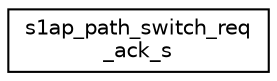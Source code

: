 digraph "Graphical Class Hierarchy"
{
 // LATEX_PDF_SIZE
  edge [fontname="Helvetica",fontsize="10",labelfontname="Helvetica",labelfontsize="10"];
  node [fontname="Helvetica",fontsize="10",shape=record];
  rankdir="LR";
  Node0 [label="s1ap_path_switch_req\l_ack_s",height=0.2,width=0.4,color="black", fillcolor="white", style="filled",URL="$structs1ap__path__switch__req__ack__s.html",tooltip=" "];
}
